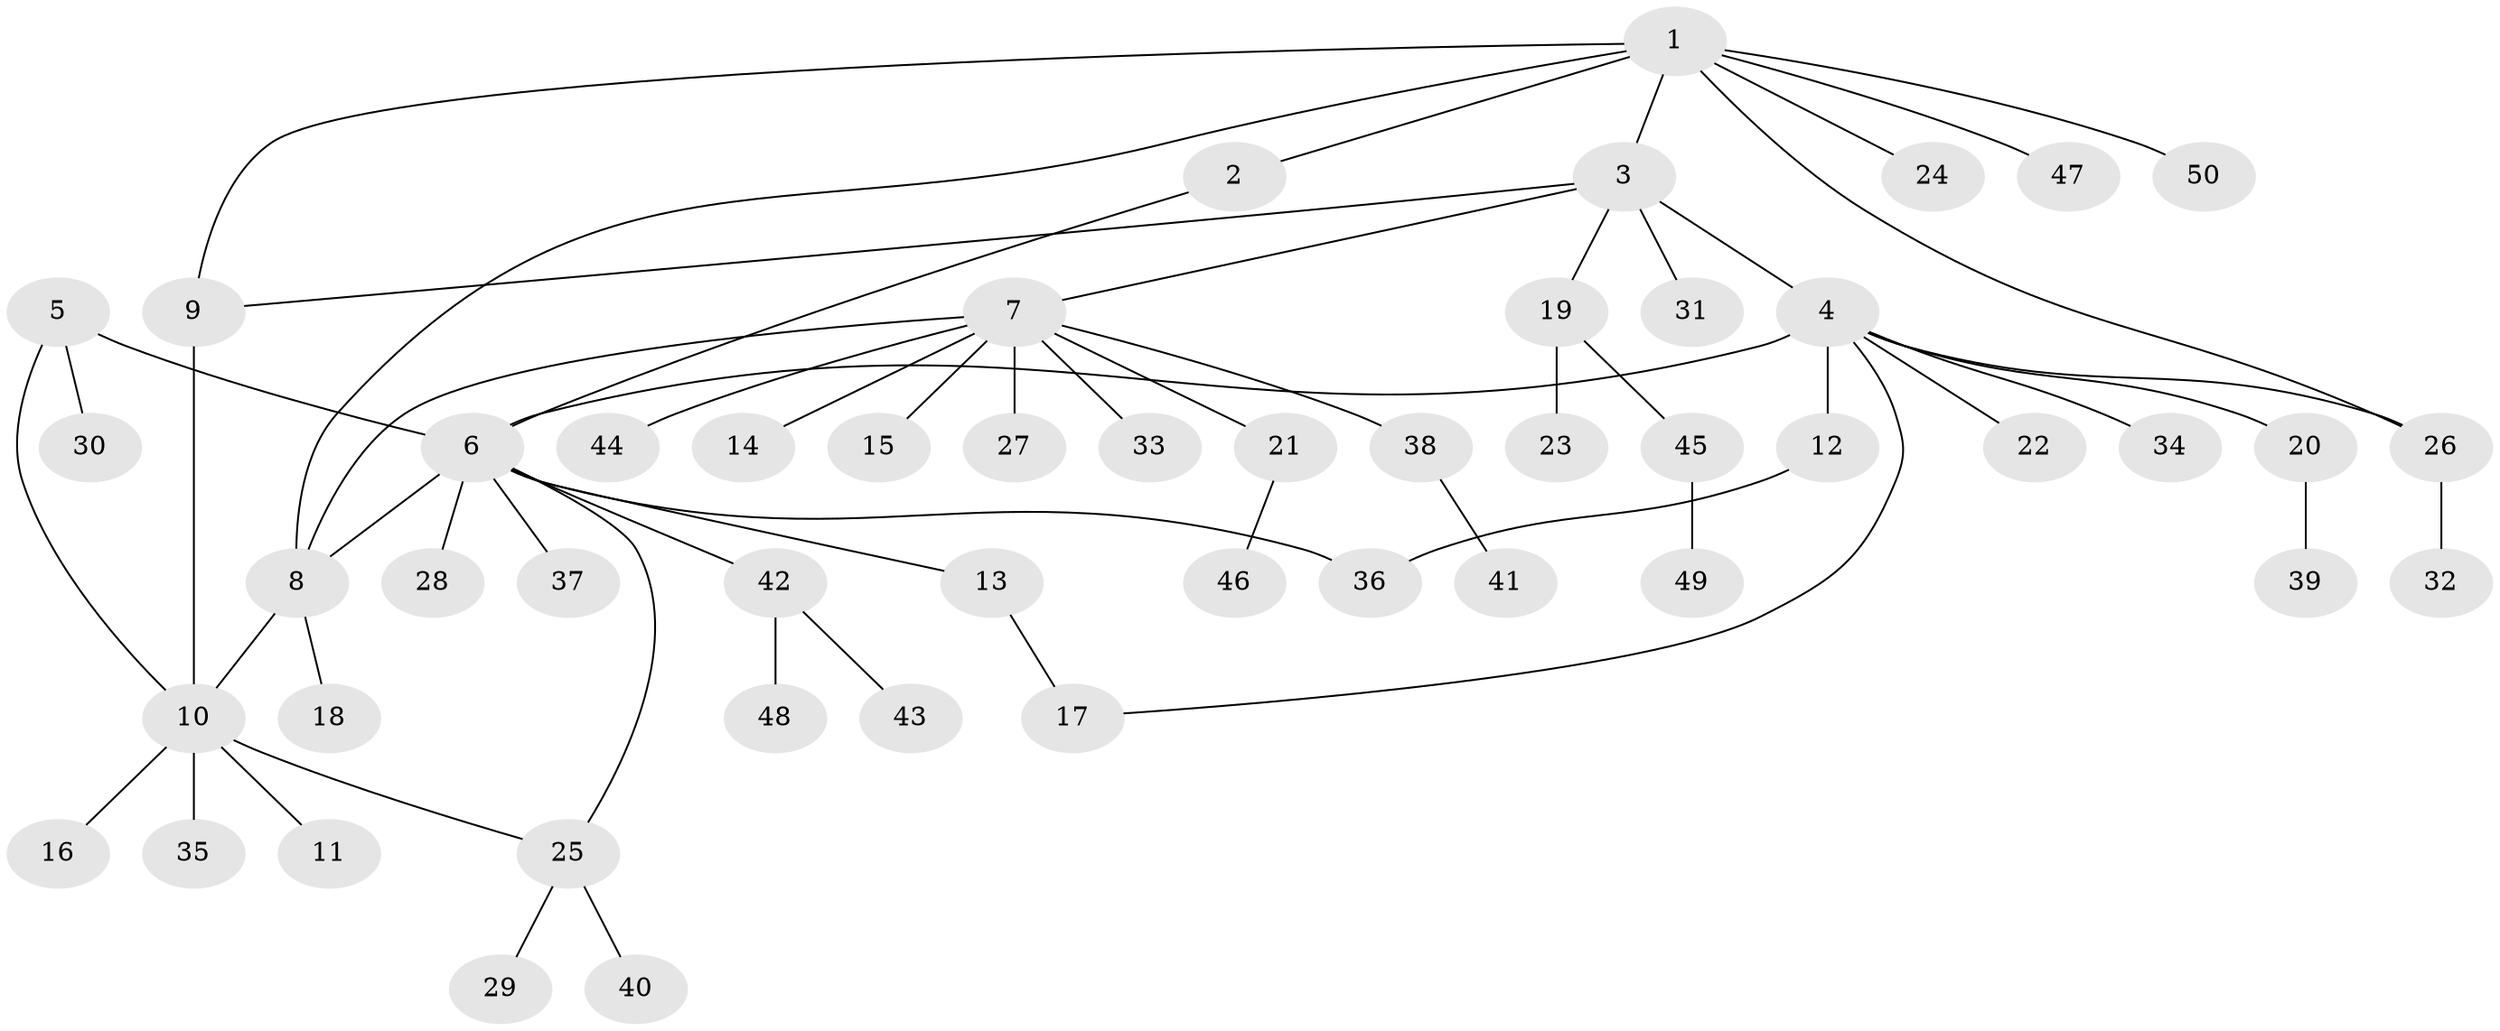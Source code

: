 // coarse degree distribution, {10: 0.06666666666666667, 2: 0.16666666666666666, 6: 0.1, 9: 0.03333333333333333, 1: 0.6333333333333333}
// Generated by graph-tools (version 1.1) at 2025/19/03/04/25 18:19:34]
// undirected, 50 vertices, 59 edges
graph export_dot {
graph [start="1"]
  node [color=gray90,style=filled];
  1;
  2;
  3;
  4;
  5;
  6;
  7;
  8;
  9;
  10;
  11;
  12;
  13;
  14;
  15;
  16;
  17;
  18;
  19;
  20;
  21;
  22;
  23;
  24;
  25;
  26;
  27;
  28;
  29;
  30;
  31;
  32;
  33;
  34;
  35;
  36;
  37;
  38;
  39;
  40;
  41;
  42;
  43;
  44;
  45;
  46;
  47;
  48;
  49;
  50;
  1 -- 2;
  1 -- 3;
  1 -- 8;
  1 -- 9;
  1 -- 24;
  1 -- 26;
  1 -- 47;
  1 -- 50;
  2 -- 6;
  3 -- 4;
  3 -- 7;
  3 -- 9;
  3 -- 19;
  3 -- 31;
  4 -- 6;
  4 -- 12;
  4 -- 17;
  4 -- 20;
  4 -- 22;
  4 -- 26;
  4 -- 34;
  5 -- 6;
  5 -- 10;
  5 -- 30;
  6 -- 8;
  6 -- 13;
  6 -- 25;
  6 -- 28;
  6 -- 36;
  6 -- 37;
  6 -- 42;
  7 -- 8;
  7 -- 14;
  7 -- 15;
  7 -- 21;
  7 -- 27;
  7 -- 33;
  7 -- 38;
  7 -- 44;
  8 -- 10;
  8 -- 18;
  9 -- 10;
  10 -- 11;
  10 -- 16;
  10 -- 25;
  10 -- 35;
  12 -- 36;
  13 -- 17;
  19 -- 23;
  19 -- 45;
  20 -- 39;
  21 -- 46;
  25 -- 29;
  25 -- 40;
  26 -- 32;
  38 -- 41;
  42 -- 43;
  42 -- 48;
  45 -- 49;
}
